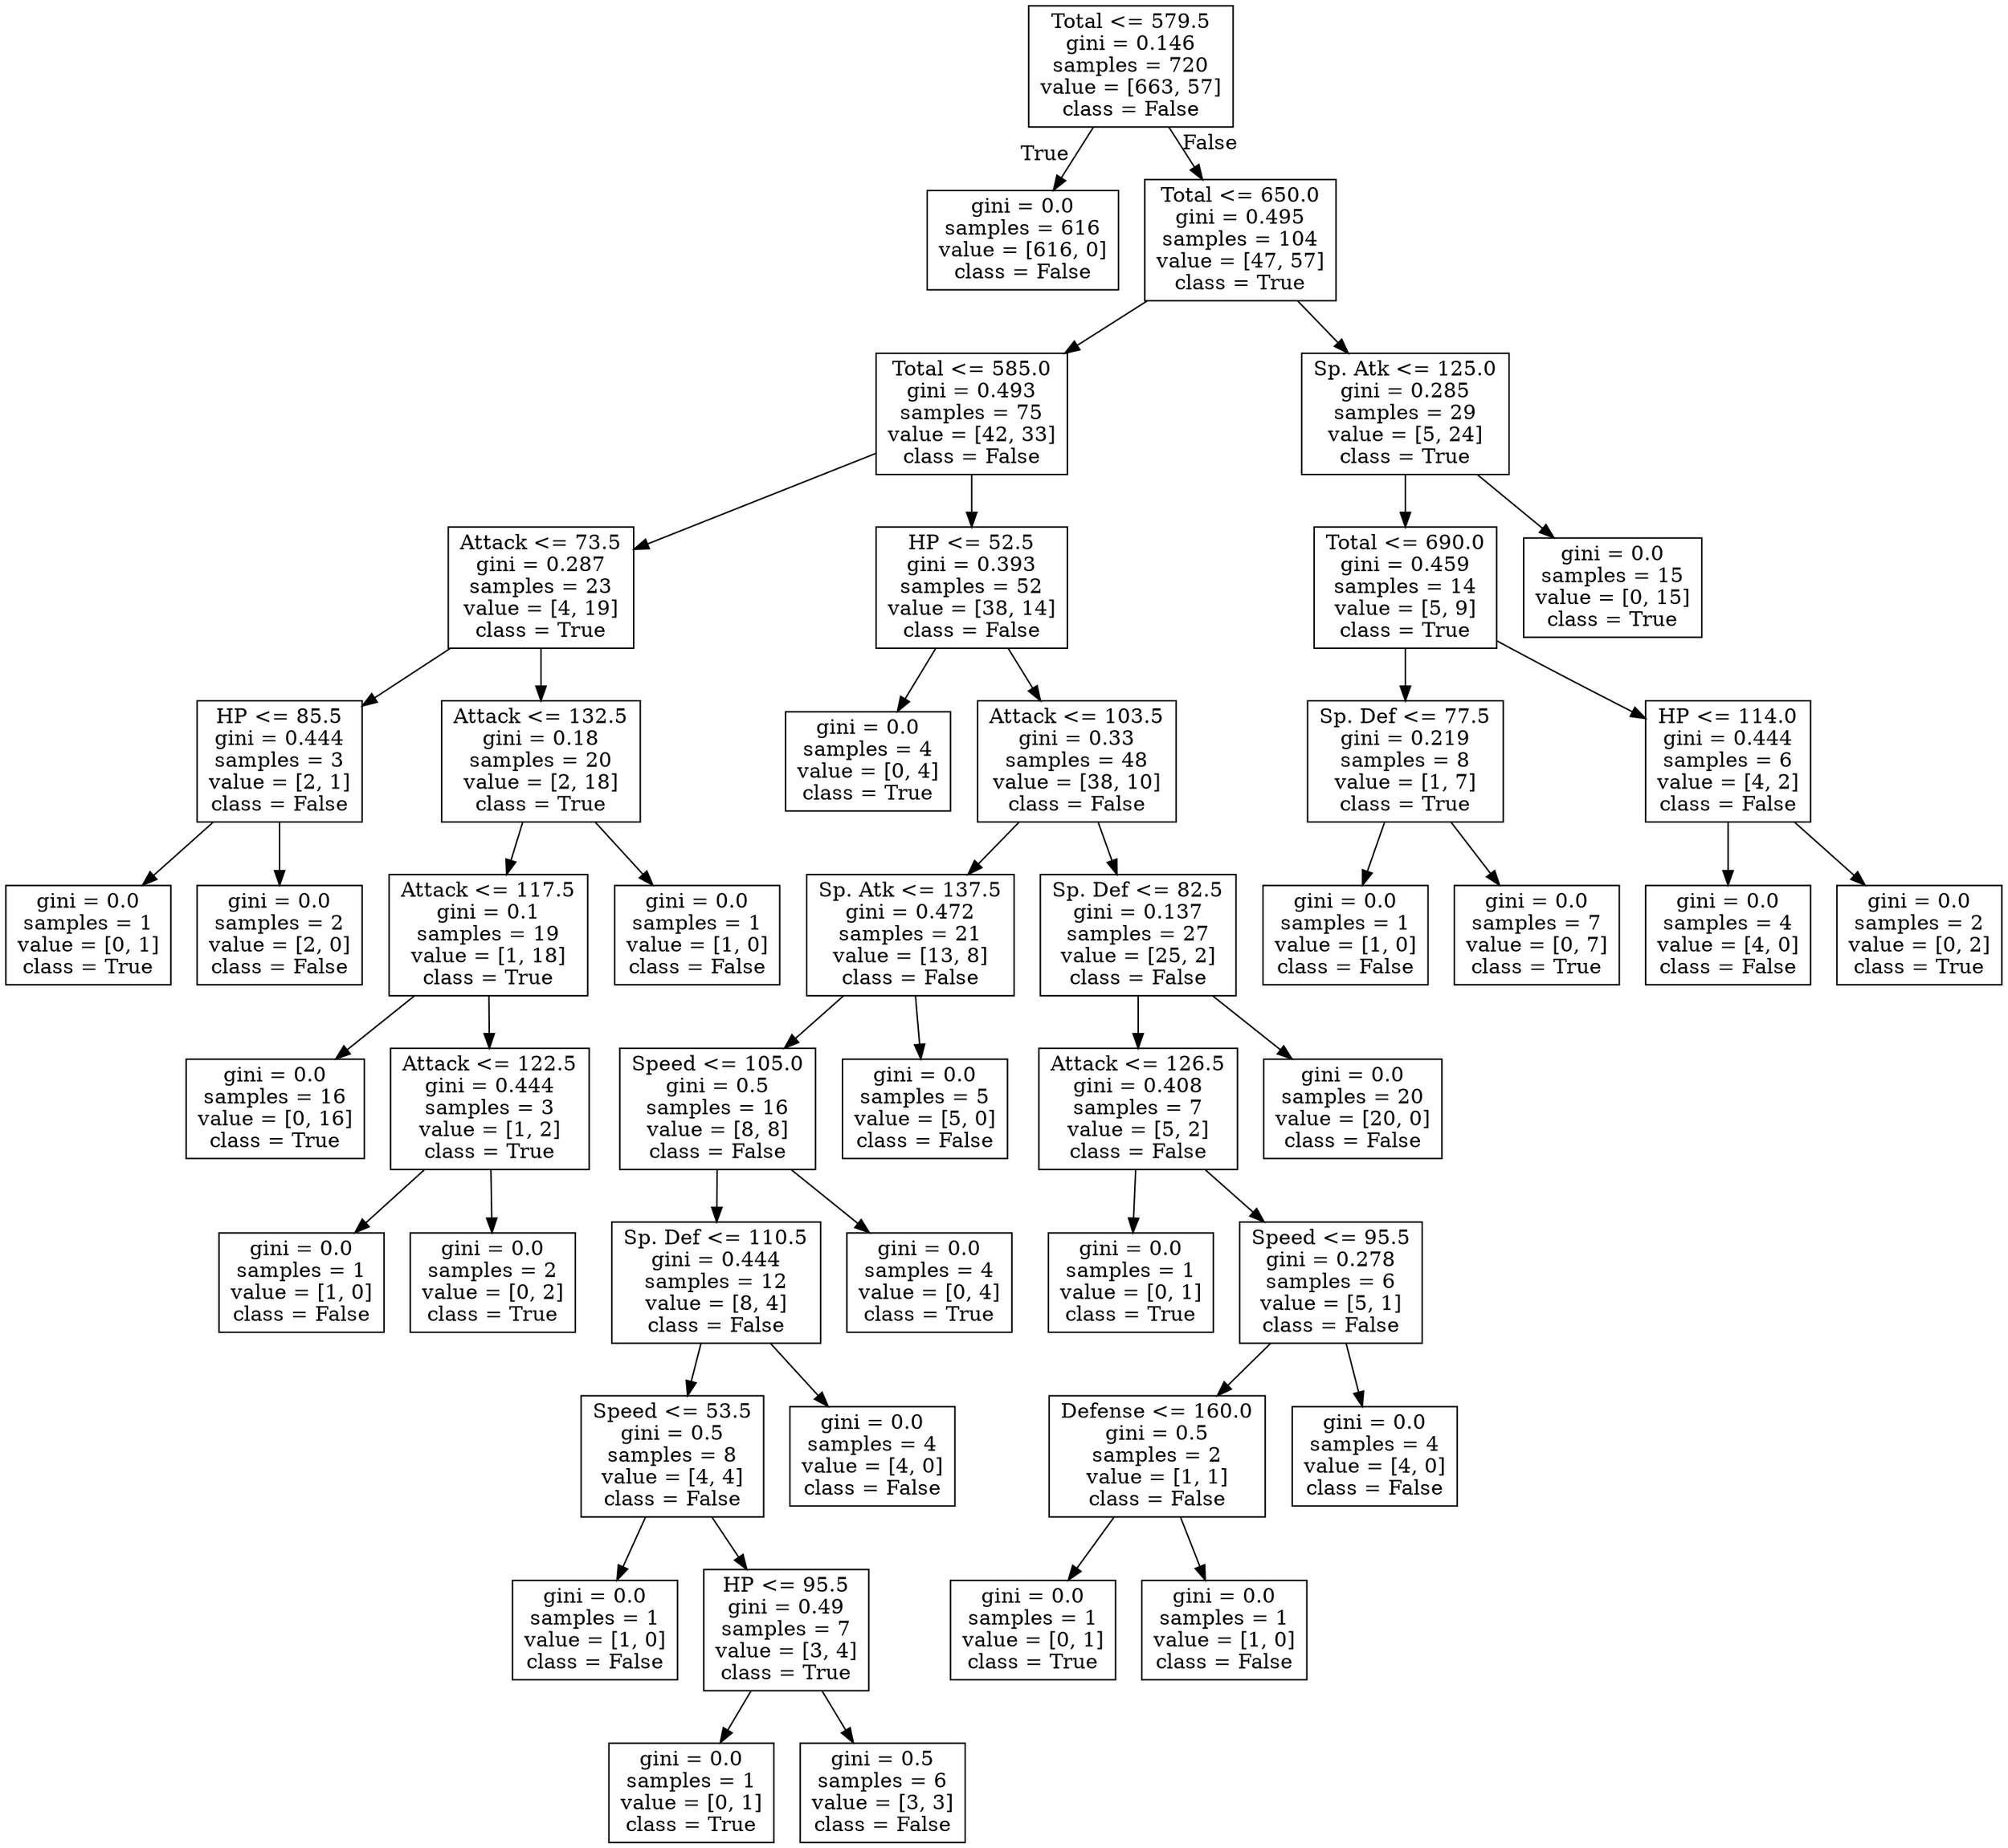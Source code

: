 digraph Tree {
node [shape=box] ;
0 [label="Total <= 579.5\ngini = 0.146\nsamples = 720\nvalue = [663, 57]\nclass = False"] ;
1 [label="gini = 0.0\nsamples = 616\nvalue = [616, 0]\nclass = False"] ;
0 -> 1 [labeldistance=2.5, labelangle=45, headlabel="True"] ;
2 [label="Total <= 650.0\ngini = 0.495\nsamples = 104\nvalue = [47, 57]\nclass = True"] ;
0 -> 2 [labeldistance=2.5, labelangle=-45, headlabel="False"] ;
3 [label="Total <= 585.0\ngini = 0.493\nsamples = 75\nvalue = [42, 33]\nclass = False"] ;
2 -> 3 ;
4 [label="Attack <= 73.5\ngini = 0.287\nsamples = 23\nvalue = [4, 19]\nclass = True"] ;
3 -> 4 ;
5 [label="HP <= 85.5\ngini = 0.444\nsamples = 3\nvalue = [2, 1]\nclass = False"] ;
4 -> 5 ;
6 [label="gini = 0.0\nsamples = 1\nvalue = [0, 1]\nclass = True"] ;
5 -> 6 ;
7 [label="gini = 0.0\nsamples = 2\nvalue = [2, 0]\nclass = False"] ;
5 -> 7 ;
8 [label="Attack <= 132.5\ngini = 0.18\nsamples = 20\nvalue = [2, 18]\nclass = True"] ;
4 -> 8 ;
9 [label="Attack <= 117.5\ngini = 0.1\nsamples = 19\nvalue = [1, 18]\nclass = True"] ;
8 -> 9 ;
10 [label="gini = 0.0\nsamples = 16\nvalue = [0, 16]\nclass = True"] ;
9 -> 10 ;
11 [label="Attack <= 122.5\ngini = 0.444\nsamples = 3\nvalue = [1, 2]\nclass = True"] ;
9 -> 11 ;
12 [label="gini = 0.0\nsamples = 1\nvalue = [1, 0]\nclass = False"] ;
11 -> 12 ;
13 [label="gini = 0.0\nsamples = 2\nvalue = [0, 2]\nclass = True"] ;
11 -> 13 ;
14 [label="gini = 0.0\nsamples = 1\nvalue = [1, 0]\nclass = False"] ;
8 -> 14 ;
15 [label="HP <= 52.5\ngini = 0.393\nsamples = 52\nvalue = [38, 14]\nclass = False"] ;
3 -> 15 ;
16 [label="gini = 0.0\nsamples = 4\nvalue = [0, 4]\nclass = True"] ;
15 -> 16 ;
17 [label="Attack <= 103.5\ngini = 0.33\nsamples = 48\nvalue = [38, 10]\nclass = False"] ;
15 -> 17 ;
18 [label="Sp. Atk <= 137.5\ngini = 0.472\nsamples = 21\nvalue = [13, 8]\nclass = False"] ;
17 -> 18 ;
19 [label="Speed <= 105.0\ngini = 0.5\nsamples = 16\nvalue = [8, 8]\nclass = False"] ;
18 -> 19 ;
20 [label="Sp. Def <= 110.5\ngini = 0.444\nsamples = 12\nvalue = [8, 4]\nclass = False"] ;
19 -> 20 ;
21 [label="Speed <= 53.5\ngini = 0.5\nsamples = 8\nvalue = [4, 4]\nclass = False"] ;
20 -> 21 ;
22 [label="gini = 0.0\nsamples = 1\nvalue = [1, 0]\nclass = False"] ;
21 -> 22 ;
23 [label="HP <= 95.5\ngini = 0.49\nsamples = 7\nvalue = [3, 4]\nclass = True"] ;
21 -> 23 ;
24 [label="gini = 0.0\nsamples = 1\nvalue = [0, 1]\nclass = True"] ;
23 -> 24 ;
25 [label="gini = 0.5\nsamples = 6\nvalue = [3, 3]\nclass = False"] ;
23 -> 25 ;
26 [label="gini = 0.0\nsamples = 4\nvalue = [4, 0]\nclass = False"] ;
20 -> 26 ;
27 [label="gini = 0.0\nsamples = 4\nvalue = [0, 4]\nclass = True"] ;
19 -> 27 ;
28 [label="gini = 0.0\nsamples = 5\nvalue = [5, 0]\nclass = False"] ;
18 -> 28 ;
29 [label="Sp. Def <= 82.5\ngini = 0.137\nsamples = 27\nvalue = [25, 2]\nclass = False"] ;
17 -> 29 ;
30 [label="Attack <= 126.5\ngini = 0.408\nsamples = 7\nvalue = [5, 2]\nclass = False"] ;
29 -> 30 ;
31 [label="gini = 0.0\nsamples = 1\nvalue = [0, 1]\nclass = True"] ;
30 -> 31 ;
32 [label="Speed <= 95.5\ngini = 0.278\nsamples = 6\nvalue = [5, 1]\nclass = False"] ;
30 -> 32 ;
33 [label="Defense <= 160.0\ngini = 0.5\nsamples = 2\nvalue = [1, 1]\nclass = False"] ;
32 -> 33 ;
34 [label="gini = 0.0\nsamples = 1\nvalue = [0, 1]\nclass = True"] ;
33 -> 34 ;
35 [label="gini = 0.0\nsamples = 1\nvalue = [1, 0]\nclass = False"] ;
33 -> 35 ;
36 [label="gini = 0.0\nsamples = 4\nvalue = [4, 0]\nclass = False"] ;
32 -> 36 ;
37 [label="gini = 0.0\nsamples = 20\nvalue = [20, 0]\nclass = False"] ;
29 -> 37 ;
38 [label="Sp. Atk <= 125.0\ngini = 0.285\nsamples = 29\nvalue = [5, 24]\nclass = True"] ;
2 -> 38 ;
39 [label="Total <= 690.0\ngini = 0.459\nsamples = 14\nvalue = [5, 9]\nclass = True"] ;
38 -> 39 ;
40 [label="Sp. Def <= 77.5\ngini = 0.219\nsamples = 8\nvalue = [1, 7]\nclass = True"] ;
39 -> 40 ;
41 [label="gini = 0.0\nsamples = 1\nvalue = [1, 0]\nclass = False"] ;
40 -> 41 ;
42 [label="gini = 0.0\nsamples = 7\nvalue = [0, 7]\nclass = True"] ;
40 -> 42 ;
43 [label="HP <= 114.0\ngini = 0.444\nsamples = 6\nvalue = [4, 2]\nclass = False"] ;
39 -> 43 ;
44 [label="gini = 0.0\nsamples = 4\nvalue = [4, 0]\nclass = False"] ;
43 -> 44 ;
45 [label="gini = 0.0\nsamples = 2\nvalue = [0, 2]\nclass = True"] ;
43 -> 45 ;
46 [label="gini = 0.0\nsamples = 15\nvalue = [0, 15]\nclass = True"] ;
38 -> 46 ;
}